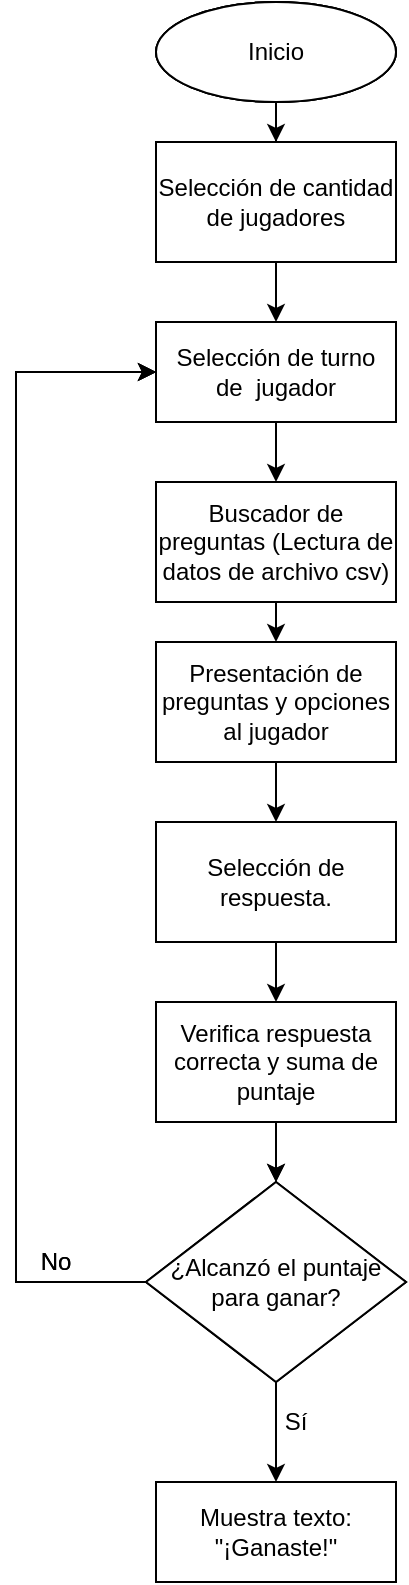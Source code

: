 <mxfile version="14.7.8" type="github"><diagram id="RlFBzU4Pd3kExwDmRWWO" name="Page-1"><mxGraphModel dx="868" dy="450" grid="1" gridSize="10" guides="1" tooltips="1" connect="1" arrows="1" fold="1" page="1" pageScale="1" pageWidth="827" pageHeight="1169" math="0" shadow="0"><root><mxCell id="0"/><mxCell id="1" parent="0"/><mxCell id="_VhZy_qAT5ayCFleK0pO-4" value="" style="edgeStyle=orthogonalEdgeStyle;rounded=0;orthogonalLoop=1;jettySize=auto;html=1;" edge="1" parent="1" source="_VhZy_qAT5ayCFleK0pO-1" target="_VhZy_qAT5ayCFleK0pO-2"><mxGeometry relative="1" as="geometry"/></mxCell><mxCell id="_VhZy_qAT5ayCFleK0pO-1" value="Inicio" style="ellipse;whiteSpace=wrap;html=1;" vertex="1" parent="1"><mxGeometry x="350" y="50" width="120" height="50" as="geometry"/></mxCell><mxCell id="_VhZy_qAT5ayCFleK0pO-6" value="" style="edgeStyle=orthogonalEdgeStyle;rounded=0;orthogonalLoop=1;jettySize=auto;html=1;" edge="1" parent="1" source="_VhZy_qAT5ayCFleK0pO-2" target="_VhZy_qAT5ayCFleK0pO-5"><mxGeometry relative="1" as="geometry"/></mxCell><mxCell id="_VhZy_qAT5ayCFleK0pO-2" value="Selección de cantidad de jugadores" style="rounded=0;whiteSpace=wrap;html=1;" vertex="1" parent="1"><mxGeometry x="350" y="120" width="120" height="60" as="geometry"/></mxCell><mxCell id="_VhZy_qAT5ayCFleK0pO-8" value="" style="edgeStyle=orthogonalEdgeStyle;rounded=0;orthogonalLoop=1;jettySize=auto;html=1;" edge="1" parent="1" source="_VhZy_qAT5ayCFleK0pO-5" target="_VhZy_qAT5ayCFleK0pO-7"><mxGeometry relative="1" as="geometry"/></mxCell><mxCell id="_VhZy_qAT5ayCFleK0pO-5" value="Selección de turno de&amp;nbsp; jugador" style="whiteSpace=wrap;html=1;rounded=0;" vertex="1" parent="1"><mxGeometry x="350" y="210" width="120" height="50" as="geometry"/></mxCell><mxCell id="_VhZy_qAT5ayCFleK0pO-10" value="" style="edgeStyle=orthogonalEdgeStyle;rounded=0;orthogonalLoop=1;jettySize=auto;html=1;" edge="1" parent="1" source="_VhZy_qAT5ayCFleK0pO-7" target="_VhZy_qAT5ayCFleK0pO-9"><mxGeometry relative="1" as="geometry"/></mxCell><mxCell id="_VhZy_qAT5ayCFleK0pO-7" value="Buscador de preguntas" style="whiteSpace=wrap;html=1;rounded=0;" vertex="1" parent="1"><mxGeometry x="350" y="290" width="120" height="50" as="geometry"/></mxCell><mxCell id="_VhZy_qAT5ayCFleK0pO-12" value="" style="edgeStyle=orthogonalEdgeStyle;rounded=0;orthogonalLoop=1;jettySize=auto;html=1;" edge="1" parent="1" source="_VhZy_qAT5ayCFleK0pO-9" target="_VhZy_qAT5ayCFleK0pO-11"><mxGeometry relative="1" as="geometry"/></mxCell><mxCell id="_VhZy_qAT5ayCFleK0pO-9" value="Presentación de preguntas y opciones al jugador" style="whiteSpace=wrap;html=1;rounded=0;" vertex="1" parent="1"><mxGeometry x="350" y="370" width="120" height="60" as="geometry"/></mxCell><mxCell id="_VhZy_qAT5ayCFleK0pO-14" value="" style="edgeStyle=orthogonalEdgeStyle;rounded=0;orthogonalLoop=1;jettySize=auto;html=1;" edge="1" parent="1" source="_VhZy_qAT5ayCFleK0pO-11" target="_VhZy_qAT5ayCFleK0pO-13"><mxGeometry relative="1" as="geometry"/></mxCell><mxCell id="_VhZy_qAT5ayCFleK0pO-11" value="Selección de respuesta." style="whiteSpace=wrap;html=1;rounded=0;" vertex="1" parent="1"><mxGeometry x="350" y="460" width="120" height="60" as="geometry"/></mxCell><mxCell id="_VhZy_qAT5ayCFleK0pO-16" value="" style="edgeStyle=orthogonalEdgeStyle;rounded=0;orthogonalLoop=1;jettySize=auto;html=1;" edge="1" parent="1" source="_VhZy_qAT5ayCFleK0pO-13" target="_VhZy_qAT5ayCFleK0pO-15"><mxGeometry relative="1" as="geometry"/></mxCell><mxCell id="_VhZy_qAT5ayCFleK0pO-13" value="Verifica respuesta correcta y suma de puntaje" style="whiteSpace=wrap;html=1;rounded=0;" vertex="1" parent="1"><mxGeometry x="350" y="550" width="120" height="60" as="geometry"/></mxCell><mxCell id="_VhZy_qAT5ayCFleK0pO-18" value="" style="edgeStyle=orthogonalEdgeStyle;rounded=0;orthogonalLoop=1;jettySize=auto;html=1;" edge="1" parent="1" source="_VhZy_qAT5ayCFleK0pO-15" target="_VhZy_qAT5ayCFleK0pO-17"><mxGeometry relative="1" as="geometry"/></mxCell><mxCell id="_VhZy_qAT5ayCFleK0pO-24" style="edgeStyle=orthogonalEdgeStyle;rounded=0;orthogonalLoop=1;jettySize=auto;html=1;exitX=0;exitY=0.5;exitDx=0;exitDy=0;entryX=0;entryY=0.5;entryDx=0;entryDy=0;" edge="1" parent="1" source="_VhZy_qAT5ayCFleK0pO-15" target="_VhZy_qAT5ayCFleK0pO-5"><mxGeometry relative="1" as="geometry"><mxPoint x="160" y="490" as="targetPoint"/><Array as="points"><mxPoint x="280" y="690"/><mxPoint x="280" y="235"/></Array></mxGeometry></mxCell><mxCell id="_VhZy_qAT5ayCFleK0pO-15" value="¿Alcanzó el puntaje para ganar?" style="rhombus;whiteSpace=wrap;html=1;rounded=0;" vertex="1" parent="1"><mxGeometry x="345" y="640" width="130" height="100" as="geometry"/></mxCell><mxCell id="_VhZy_qAT5ayCFleK0pO-17" value="Muestra texto: &quot;¡Ganaste!&quot;" style="whiteSpace=wrap;html=1;rounded=0;" vertex="1" parent="1"><mxGeometry x="350" y="790" width="120" height="50" as="geometry"/></mxCell><mxCell id="_VhZy_qAT5ayCFleK0pO-19" value="Sí" style="text;html=1;strokeColor=none;fillColor=none;align=center;verticalAlign=middle;whiteSpace=wrap;rounded=0;" vertex="1" parent="1"><mxGeometry x="400" y="750" width="40" height="20" as="geometry"/></mxCell><mxCell id="_VhZy_qAT5ayCFleK0pO-26" value="No" style="text;html=1;strokeColor=none;fillColor=none;align=center;verticalAlign=middle;whiteSpace=wrap;rounded=0;" vertex="1" parent="1"><mxGeometry x="280" y="670" width="40" height="20" as="geometry"/></mxCell><mxCell id="_VhZy_qAT5ayCFleK0pO-27" value="Inicio" style="ellipse;whiteSpace=wrap;html=1;" vertex="1" parent="1"><mxGeometry x="350" y="50" width="120" height="50" as="geometry"/></mxCell><mxCell id="_VhZy_qAT5ayCFleK0pO-28" value="Selección de cantidad de jugadores" style="rounded=0;whiteSpace=wrap;html=1;" vertex="1" parent="1"><mxGeometry x="350" y="120" width="120" height="60" as="geometry"/></mxCell><mxCell id="_VhZy_qAT5ayCFleK0pO-29" value="Selección de turno de&amp;nbsp; jugador" style="whiteSpace=wrap;html=1;rounded=0;" vertex="1" parent="1"><mxGeometry x="350" y="210" width="120" height="50" as="geometry"/></mxCell><mxCell id="_VhZy_qAT5ayCFleK0pO-30" value="Buscador de preguntas" style="whiteSpace=wrap;html=1;rounded=0;" vertex="1" parent="1"><mxGeometry x="350" y="290" width="120" height="50" as="geometry"/></mxCell><mxCell id="_VhZy_qAT5ayCFleK0pO-31" style="edgeStyle=orthogonalEdgeStyle;rounded=0;orthogonalLoop=1;jettySize=auto;html=1;exitX=0;exitY=0.5;exitDx=0;exitDy=0;entryX=0;entryY=0.5;entryDx=0;entryDy=0;" edge="1" target="_VhZy_qAT5ayCFleK0pO-29" parent="1"><mxGeometry relative="1" as="geometry"><mxPoint x="160" y="490" as="targetPoint"/><mxPoint x="345" y="690" as="sourcePoint"/><Array as="points"><mxPoint x="280" y="690"/><mxPoint x="280" y="235"/></Array></mxGeometry></mxCell><mxCell id="_VhZy_qAT5ayCFleK0pO-32" value="Presentación de preguntas y opciones al jugador" style="whiteSpace=wrap;html=1;rounded=0;" vertex="1" parent="1"><mxGeometry x="350" y="370" width="120" height="60" as="geometry"/></mxCell><mxCell id="_VhZy_qAT5ayCFleK0pO-33" value="Selección de respuesta." style="whiteSpace=wrap;html=1;rounded=0;" vertex="1" parent="1"><mxGeometry x="350" y="460" width="120" height="60" as="geometry"/></mxCell><mxCell id="_VhZy_qAT5ayCFleK0pO-34" value="Inicio" style="ellipse;whiteSpace=wrap;html=1;" vertex="1" parent="1"><mxGeometry x="350" y="50" width="120" height="50" as="geometry"/></mxCell><mxCell id="_VhZy_qAT5ayCFleK0pO-35" value="Selección de cantidad de jugadores" style="rounded=0;whiteSpace=wrap;html=1;" vertex="1" parent="1"><mxGeometry x="350" y="120" width="120" height="60" as="geometry"/></mxCell><mxCell id="_VhZy_qAT5ayCFleK0pO-36" value="Selección de turno de&amp;nbsp; jugador" style="whiteSpace=wrap;html=1;rounded=0;" vertex="1" parent="1"><mxGeometry x="350" y="210" width="120" height="50" as="geometry"/></mxCell><mxCell id="_VhZy_qAT5ayCFleK0pO-37" value="Buscador de preguntas (Lectura de datos de archivo csv)" style="whiteSpace=wrap;html=1;rounded=0;" vertex="1" parent="1"><mxGeometry x="350" y="290" width="120" height="60" as="geometry"/></mxCell><mxCell id="_VhZy_qAT5ayCFleK0pO-38" value="Presentación de preguntas y opciones al jugador" style="whiteSpace=wrap;html=1;rounded=0;" vertex="1" parent="1"><mxGeometry x="350" y="370" width="120" height="60" as="geometry"/></mxCell><mxCell id="_VhZy_qAT5ayCFleK0pO-39" value="Selección de respuesta." style="whiteSpace=wrap;html=1;rounded=0;" vertex="1" parent="1"><mxGeometry x="350" y="460" width="120" height="60" as="geometry"/></mxCell><mxCell id="_VhZy_qAT5ayCFleK0pO-40" value="Verifica respuesta correcta y suma de puntaje" style="whiteSpace=wrap;html=1;rounded=0;" vertex="1" parent="1"><mxGeometry x="350" y="550" width="120" height="60" as="geometry"/></mxCell><mxCell id="_VhZy_qAT5ayCFleK0pO-41" value="¿Alcanzó el puntaje para ganar?" style="rhombus;whiteSpace=wrap;html=1;rounded=0;" vertex="1" parent="1"><mxGeometry x="345" y="640" width="130" height="100" as="geometry"/></mxCell><mxCell id="_VhZy_qAT5ayCFleK0pO-42" value="Muestra texto: &quot;¡Ganaste!&quot;" style="whiteSpace=wrap;html=1;rounded=0;" vertex="1" parent="1"><mxGeometry x="350" y="790" width="120" height="50" as="geometry"/></mxCell><mxCell id="_VhZy_qAT5ayCFleK0pO-43" value="No" style="text;html=1;strokeColor=none;fillColor=none;align=center;verticalAlign=middle;whiteSpace=wrap;rounded=0;" vertex="1" parent="1"><mxGeometry x="280" y="670" width="40" height="20" as="geometry"/></mxCell><mxCell id="_VhZy_qAT5ayCFleK0pO-44" style="edgeStyle=orthogonalEdgeStyle;rounded=0;orthogonalLoop=1;jettySize=auto;html=1;exitX=0;exitY=0.5;exitDx=0;exitDy=0;entryX=0;entryY=0.5;entryDx=0;entryDy=0;" edge="1" target="_VhZy_qAT5ayCFleK0pO-36" parent="1"><mxGeometry relative="1" as="geometry"><mxPoint x="160" y="490" as="targetPoint"/><mxPoint x="345" y="690" as="sourcePoint"/><Array as="points"><mxPoint x="280" y="690"/><mxPoint x="280" y="235"/></Array></mxGeometry></mxCell><mxCell id="_VhZy_qAT5ayCFleK0pO-45" value="" style="edgeStyle=orthogonalEdgeStyle;rounded=0;orthogonalLoop=1;jettySize=auto;html=1;" edge="1" source="_VhZy_qAT5ayCFleK0pO-40" target="_VhZy_qAT5ayCFleK0pO-41" parent="1"><mxGeometry relative="1" as="geometry"/></mxCell></root></mxGraphModel></diagram></mxfile>